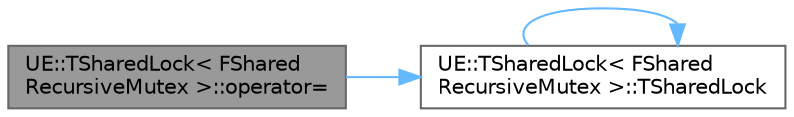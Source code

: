 digraph "UE::TSharedLock&lt; FSharedRecursiveMutex &gt;::operator="
{
 // INTERACTIVE_SVG=YES
 // LATEX_PDF_SIZE
  bgcolor="transparent";
  edge [fontname=Helvetica,fontsize=10,labelfontname=Helvetica,labelfontsize=10];
  node [fontname=Helvetica,fontsize=10,shape=box,height=0.2,width=0.4];
  rankdir="LR";
  Node1 [id="Node000001",label="UE::TSharedLock\< FShared\lRecursiveMutex \>::operator=",height=0.2,width=0.4,color="gray40", fillcolor="grey60", style="filled", fontcolor="black",tooltip=" "];
  Node1 -> Node2 [id="edge1_Node000001_Node000002",color="steelblue1",style="solid",tooltip=" "];
  Node2 [id="Node000002",label="UE::TSharedLock\< FShared\lRecursiveMutex \>::TSharedLock",height=0.2,width=0.4,color="grey40", fillcolor="white", style="filled",URL="$d0/de8/classUE_1_1TSharedLock_3_01FSharedRecursiveMutex_01_4.html#a1eb653b82794aba40083e37b06cb1980",tooltip=" "];
  Node2 -> Node2 [id="edge2_Node000002_Node000002",color="steelblue1",style="solid",tooltip=" "];
}
